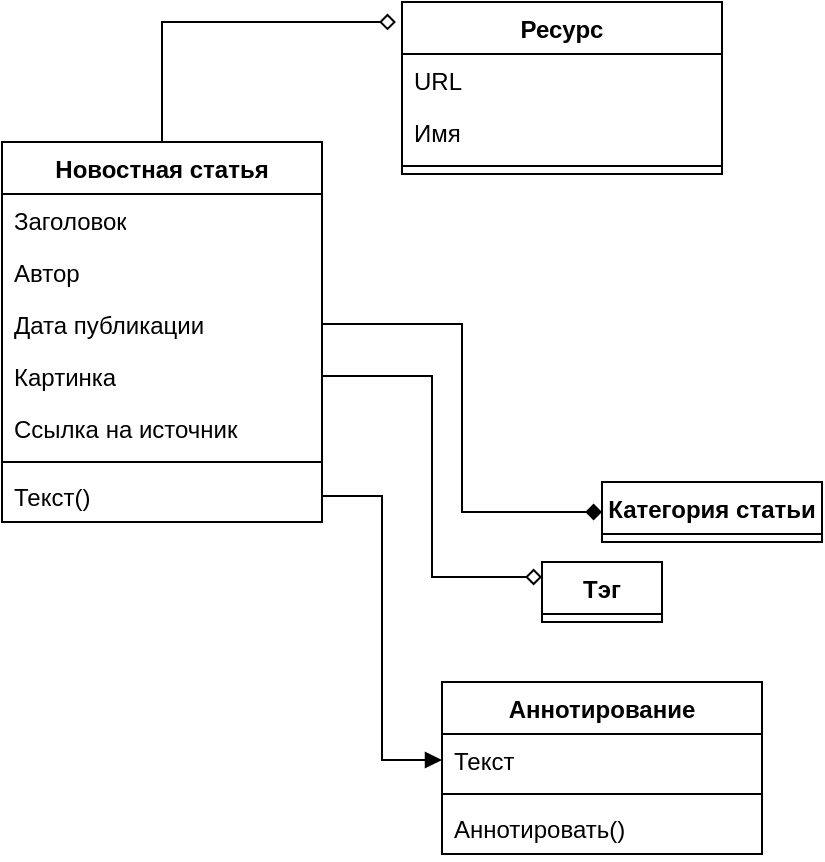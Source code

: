 <mxfile version="22.1.4" type="device">
  <diagram name="Страница — 1" id="6Au8tTsOZJNnUJC9u6sJ">
    <mxGraphModel dx="1195" dy="658" grid="1" gridSize="10" guides="1" tooltips="1" connect="1" arrows="1" fold="1" page="1" pageScale="1" pageWidth="827" pageHeight="1169" math="0" shadow="0">
      <root>
        <mxCell id="0" />
        <mxCell id="1" parent="0" />
        <mxCell id="M75nDz5xYDUOsmIgdcdS-21" value="Новостная статья" style="swimlane;fontStyle=1;align=center;verticalAlign=top;childLayout=stackLayout;horizontal=1;startSize=26;horizontalStack=0;resizeParent=1;resizeParentMax=0;resizeLast=0;collapsible=1;marginBottom=0;whiteSpace=wrap;html=1;" vertex="1" parent="1">
          <mxGeometry x="340" y="400" width="160" height="190" as="geometry" />
        </mxCell>
        <mxCell id="M75nDz5xYDUOsmIgdcdS-22" value="Заголовок" style="text;strokeColor=none;fillColor=none;align=left;verticalAlign=top;spacingLeft=4;spacingRight=4;overflow=hidden;rotatable=0;points=[[0,0.5],[1,0.5]];portConstraint=eastwest;whiteSpace=wrap;html=1;" vertex="1" parent="M75nDz5xYDUOsmIgdcdS-21">
          <mxGeometry y="26" width="160" height="26" as="geometry" />
        </mxCell>
        <mxCell id="M75nDz5xYDUOsmIgdcdS-27" value="Автор" style="text;strokeColor=none;fillColor=none;align=left;verticalAlign=top;spacingLeft=4;spacingRight=4;overflow=hidden;rotatable=0;points=[[0,0.5],[1,0.5]];portConstraint=eastwest;whiteSpace=wrap;html=1;" vertex="1" parent="M75nDz5xYDUOsmIgdcdS-21">
          <mxGeometry y="52" width="160" height="26" as="geometry" />
        </mxCell>
        <mxCell id="M75nDz5xYDUOsmIgdcdS-28" value="Дата публикации" style="text;strokeColor=none;fillColor=none;align=left;verticalAlign=top;spacingLeft=4;spacingRight=4;overflow=hidden;rotatable=0;points=[[0,0.5],[1,0.5]];portConstraint=eastwest;whiteSpace=wrap;html=1;" vertex="1" parent="M75nDz5xYDUOsmIgdcdS-21">
          <mxGeometry y="78" width="160" height="26" as="geometry" />
        </mxCell>
        <mxCell id="M75nDz5xYDUOsmIgdcdS-30" value="Картинка" style="text;strokeColor=none;fillColor=none;align=left;verticalAlign=top;spacingLeft=4;spacingRight=4;overflow=hidden;rotatable=0;points=[[0,0.5],[1,0.5]];portConstraint=eastwest;whiteSpace=wrap;html=1;" vertex="1" parent="M75nDz5xYDUOsmIgdcdS-21">
          <mxGeometry y="104" width="160" height="26" as="geometry" />
        </mxCell>
        <mxCell id="M75nDz5xYDUOsmIgdcdS-29" value="Ссылка на источник" style="text;strokeColor=none;fillColor=none;align=left;verticalAlign=top;spacingLeft=4;spacingRight=4;overflow=hidden;rotatable=0;points=[[0,0.5],[1,0.5]];portConstraint=eastwest;whiteSpace=wrap;html=1;" vertex="1" parent="M75nDz5xYDUOsmIgdcdS-21">
          <mxGeometry y="130" width="160" height="26" as="geometry" />
        </mxCell>
        <mxCell id="M75nDz5xYDUOsmIgdcdS-23" value="" style="line;strokeWidth=1;fillColor=none;align=left;verticalAlign=middle;spacingTop=-1;spacingLeft=3;spacingRight=3;rotatable=0;labelPosition=right;points=[];portConstraint=eastwest;strokeColor=inherit;" vertex="1" parent="M75nDz5xYDUOsmIgdcdS-21">
          <mxGeometry y="156" width="160" height="8" as="geometry" />
        </mxCell>
        <mxCell id="M75nDz5xYDUOsmIgdcdS-24" value="Текст()" style="text;strokeColor=none;fillColor=none;align=left;verticalAlign=top;spacingLeft=4;spacingRight=4;overflow=hidden;rotatable=0;points=[[0,0.5],[1,0.5]];portConstraint=eastwest;whiteSpace=wrap;html=1;" vertex="1" parent="M75nDz5xYDUOsmIgdcdS-21">
          <mxGeometry y="164" width="160" height="26" as="geometry" />
        </mxCell>
        <mxCell id="M75nDz5xYDUOsmIgdcdS-32" value="Ресурс" style="swimlane;fontStyle=1;align=center;verticalAlign=top;childLayout=stackLayout;horizontal=1;startSize=26;horizontalStack=0;resizeParent=1;resizeParentMax=0;resizeLast=0;collapsible=1;marginBottom=0;whiteSpace=wrap;html=1;" vertex="1" parent="1">
          <mxGeometry x="540" y="330" width="160" height="86" as="geometry" />
        </mxCell>
        <mxCell id="M75nDz5xYDUOsmIgdcdS-33" value="URL" style="text;strokeColor=none;fillColor=none;align=left;verticalAlign=top;spacingLeft=4;spacingRight=4;overflow=hidden;rotatable=0;points=[[0,0.5],[1,0.5]];portConstraint=eastwest;whiteSpace=wrap;html=1;" vertex="1" parent="M75nDz5xYDUOsmIgdcdS-32">
          <mxGeometry y="26" width="160" height="26" as="geometry" />
        </mxCell>
        <mxCell id="M75nDz5xYDUOsmIgdcdS-34" value="Имя" style="text;strokeColor=none;fillColor=none;align=left;verticalAlign=top;spacingLeft=4;spacingRight=4;overflow=hidden;rotatable=0;points=[[0,0.5],[1,0.5]];portConstraint=eastwest;whiteSpace=wrap;html=1;" vertex="1" parent="M75nDz5xYDUOsmIgdcdS-32">
          <mxGeometry y="52" width="160" height="26" as="geometry" />
        </mxCell>
        <mxCell id="M75nDz5xYDUOsmIgdcdS-39" value="" style="line;strokeWidth=1;fillColor=none;align=left;verticalAlign=middle;spacingTop=-1;spacingLeft=3;spacingRight=3;rotatable=0;labelPosition=right;points=[];portConstraint=eastwest;strokeColor=inherit;" vertex="1" parent="M75nDz5xYDUOsmIgdcdS-32">
          <mxGeometry y="78" width="160" height="8" as="geometry" />
        </mxCell>
        <mxCell id="M75nDz5xYDUOsmIgdcdS-41" value="Аннотирование" style="swimlane;fontStyle=1;align=center;verticalAlign=top;childLayout=stackLayout;horizontal=1;startSize=26;horizontalStack=0;resizeParent=1;resizeParentMax=0;resizeLast=0;collapsible=1;marginBottom=0;whiteSpace=wrap;html=1;" vertex="1" parent="1">
          <mxGeometry x="560" y="670" width="160" height="86" as="geometry" />
        </mxCell>
        <mxCell id="M75nDz5xYDUOsmIgdcdS-42" value="Текст" style="text;strokeColor=none;fillColor=none;align=left;verticalAlign=top;spacingLeft=4;spacingRight=4;overflow=hidden;rotatable=0;points=[[0,0.5],[1,0.5]];portConstraint=eastwest;whiteSpace=wrap;html=1;" vertex="1" parent="M75nDz5xYDUOsmIgdcdS-41">
          <mxGeometry y="26" width="160" height="26" as="geometry" />
        </mxCell>
        <mxCell id="M75nDz5xYDUOsmIgdcdS-44" value="" style="line;strokeWidth=1;fillColor=none;align=left;verticalAlign=middle;spacingTop=-1;spacingLeft=3;spacingRight=3;rotatable=0;labelPosition=right;points=[];portConstraint=eastwest;strokeColor=inherit;" vertex="1" parent="M75nDz5xYDUOsmIgdcdS-41">
          <mxGeometry y="52" width="160" height="8" as="geometry" />
        </mxCell>
        <mxCell id="M75nDz5xYDUOsmIgdcdS-45" value="Аннотировать()" style="text;strokeColor=none;fillColor=none;align=left;verticalAlign=top;spacingLeft=4;spacingRight=4;overflow=hidden;rotatable=0;points=[[0,0.5],[1,0.5]];portConstraint=eastwest;whiteSpace=wrap;html=1;" vertex="1" parent="M75nDz5xYDUOsmIgdcdS-41">
          <mxGeometry y="60" width="160" height="26" as="geometry" />
        </mxCell>
        <mxCell id="M75nDz5xYDUOsmIgdcdS-46" style="edgeStyle=orthogonalEdgeStyle;rounded=0;orthogonalLoop=1;jettySize=auto;html=1;entryX=0;entryY=0.5;entryDx=0;entryDy=0;endArrow=block;endFill=1;" edge="1" parent="1" source="M75nDz5xYDUOsmIgdcdS-24" target="M75nDz5xYDUOsmIgdcdS-42">
          <mxGeometry relative="1" as="geometry" />
        </mxCell>
        <mxCell id="M75nDz5xYDUOsmIgdcdS-56" style="edgeStyle=orthogonalEdgeStyle;rounded=0;orthogonalLoop=1;jettySize=auto;html=1;entryX=-0.019;entryY=0.116;entryDx=0;entryDy=0;entryPerimeter=0;endArrow=diamond;endFill=0;exitX=0.5;exitY=0;exitDx=0;exitDy=0;" edge="1" parent="1" source="M75nDz5xYDUOsmIgdcdS-21" target="M75nDz5xYDUOsmIgdcdS-32">
          <mxGeometry relative="1" as="geometry" />
        </mxCell>
        <mxCell id="M75nDz5xYDUOsmIgdcdS-57" value="Тэг" style="swimlane;fontStyle=1;align=center;verticalAlign=top;childLayout=stackLayout;horizontal=1;startSize=26;horizontalStack=0;resizeParent=1;resizeParentMax=0;resizeLast=0;collapsible=1;marginBottom=0;whiteSpace=wrap;html=1;" vertex="1" collapsed="1" parent="1">
          <mxGeometry x="610" y="610" width="60" height="30" as="geometry">
            <mxRectangle x="530" y="480" width="160" height="34" as="alternateBounds" />
          </mxGeometry>
        </mxCell>
        <mxCell id="M75nDz5xYDUOsmIgdcdS-59" value="" style="line;strokeWidth=1;fillColor=none;align=left;verticalAlign=middle;spacingTop=-1;spacingLeft=3;spacingRight=3;rotatable=0;labelPosition=right;points=[];portConstraint=eastwest;strokeColor=inherit;" vertex="1" parent="M75nDz5xYDUOsmIgdcdS-57">
          <mxGeometry y="26" width="160" height="8" as="geometry" />
        </mxCell>
        <mxCell id="M75nDz5xYDUOsmIgdcdS-61" style="edgeStyle=orthogonalEdgeStyle;rounded=0;orthogonalLoop=1;jettySize=auto;html=1;entryX=0;entryY=0.25;entryDx=0;entryDy=0;endArrow=diamond;endFill=0;" edge="1" parent="1" source="M75nDz5xYDUOsmIgdcdS-30" target="M75nDz5xYDUOsmIgdcdS-57">
          <mxGeometry relative="1" as="geometry" />
        </mxCell>
        <mxCell id="M75nDz5xYDUOsmIgdcdS-62" value="Категория статьи" style="swimlane;fontStyle=1;align=center;verticalAlign=top;childLayout=stackLayout;horizontal=1;startSize=26;horizontalStack=0;resizeParent=1;resizeParentMax=0;resizeLast=0;collapsible=1;marginBottom=0;whiteSpace=wrap;html=1;" vertex="1" collapsed="1" parent="1">
          <mxGeometry x="640" y="570" width="110" height="30" as="geometry">
            <mxRectangle x="530" y="480" width="160" height="34" as="alternateBounds" />
          </mxGeometry>
        </mxCell>
        <mxCell id="M75nDz5xYDUOsmIgdcdS-63" value="" style="line;strokeWidth=1;fillColor=none;align=left;verticalAlign=middle;spacingTop=-1;spacingLeft=3;spacingRight=3;rotatable=0;labelPosition=right;points=[];portConstraint=eastwest;strokeColor=inherit;" vertex="1" parent="M75nDz5xYDUOsmIgdcdS-62">
          <mxGeometry y="26" width="160" height="8" as="geometry" />
        </mxCell>
        <mxCell id="M75nDz5xYDUOsmIgdcdS-64" style="edgeStyle=orthogonalEdgeStyle;rounded=0;orthogonalLoop=1;jettySize=auto;html=1;entryX=0;entryY=0.5;entryDx=0;entryDy=0;endArrow=diamond;endFill=1;" edge="1" parent="1" source="M75nDz5xYDUOsmIgdcdS-28" target="M75nDz5xYDUOsmIgdcdS-62">
          <mxGeometry relative="1" as="geometry" />
        </mxCell>
      </root>
    </mxGraphModel>
  </diagram>
</mxfile>
